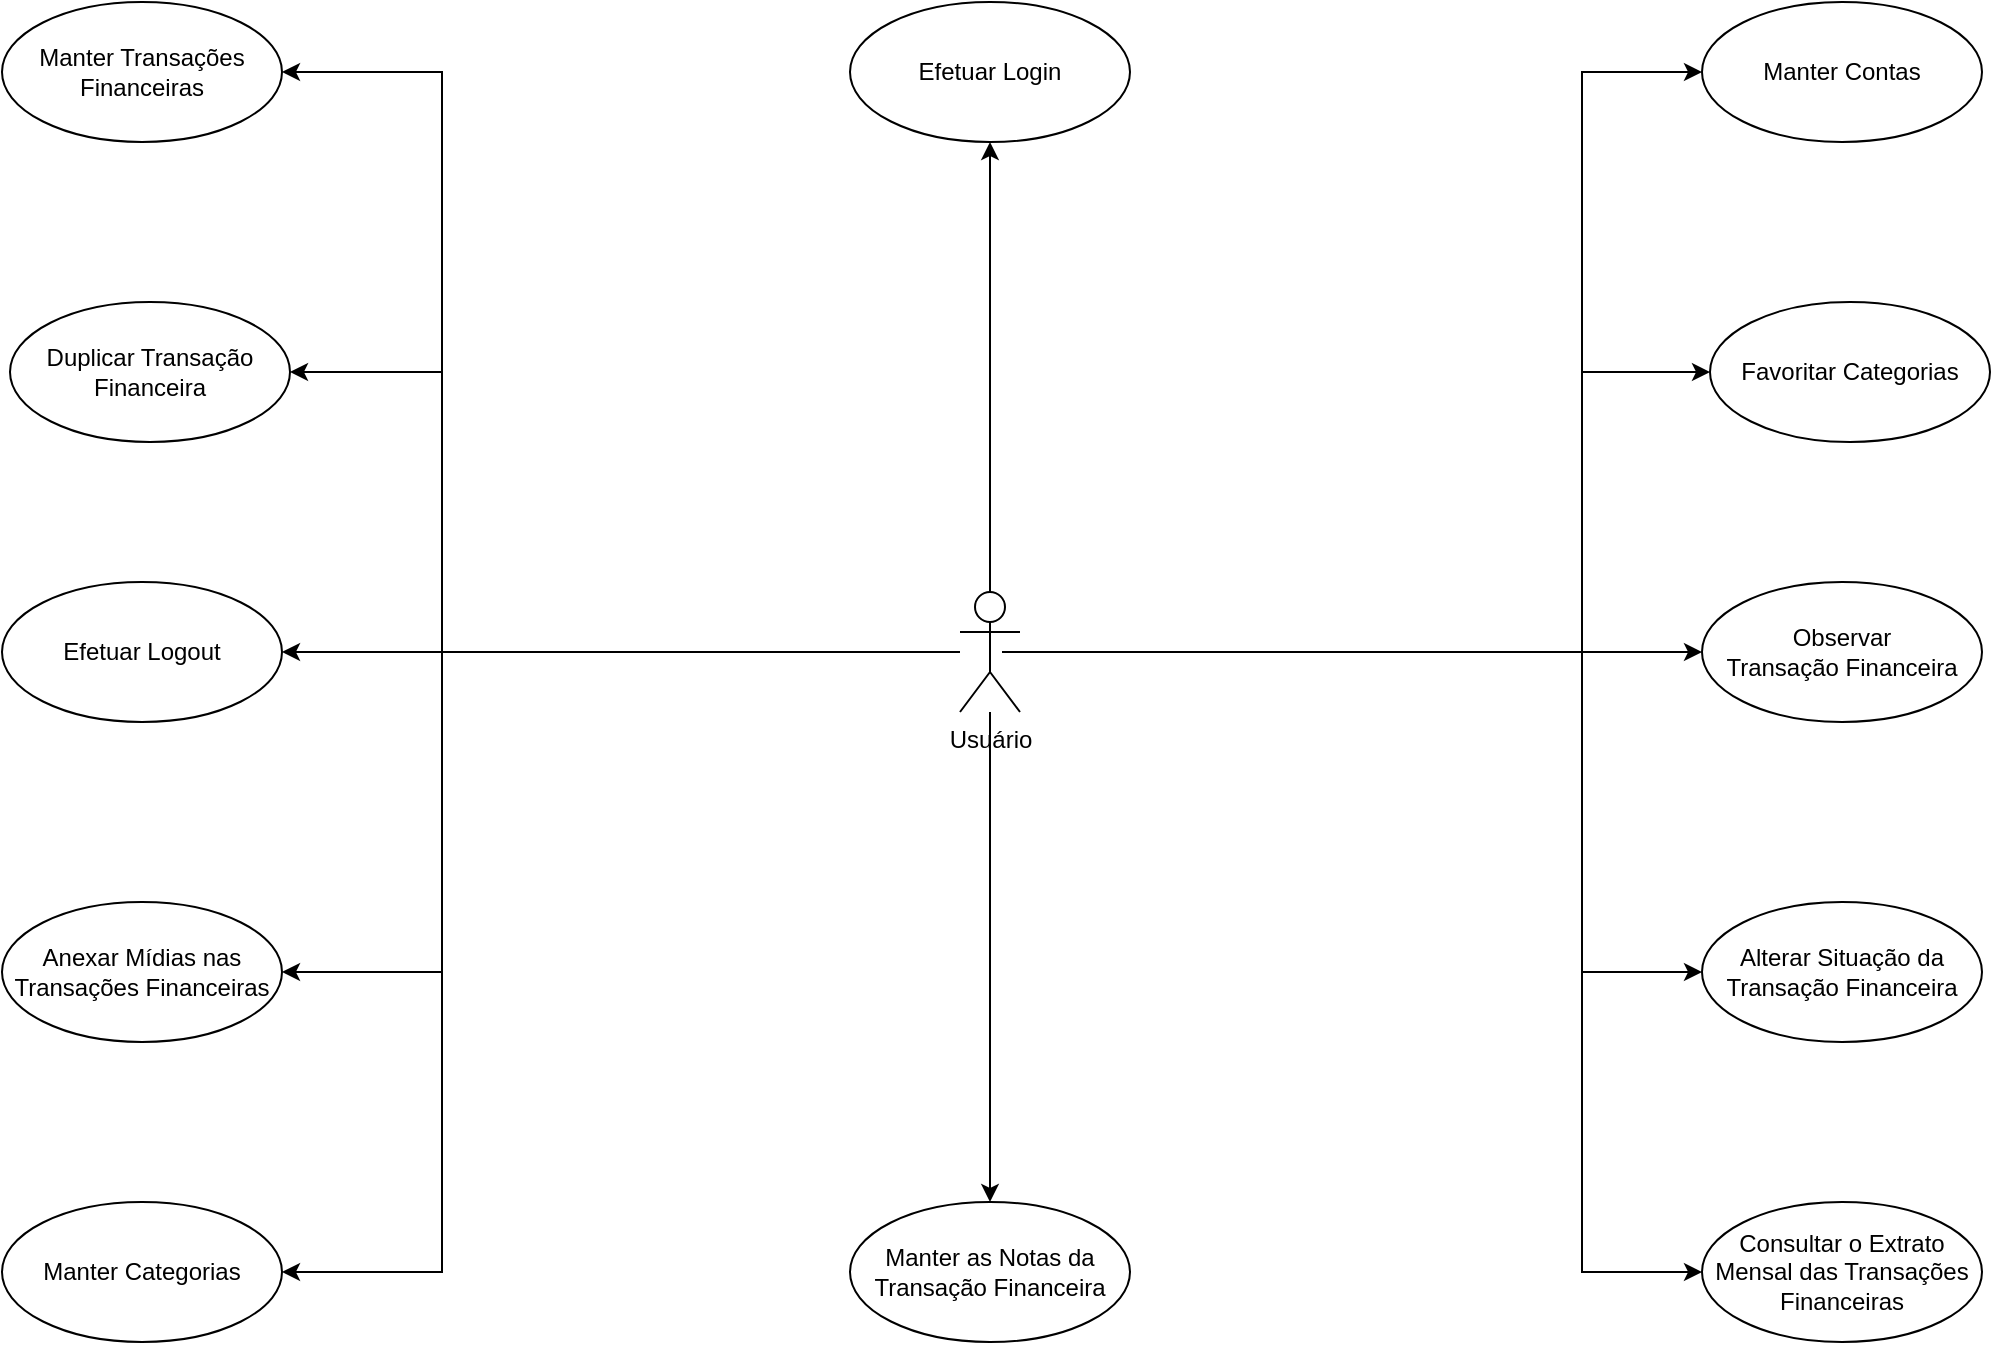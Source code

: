 <mxfile version="22.1.3" type="github">
  <diagram name="Página-1" id="0_DiLKsLMHJAqkCnHoMm">
    <mxGraphModel dx="2568" dy="994" grid="1" gridSize="10" guides="1" tooltips="1" connect="1" arrows="1" fold="1" page="1" pageScale="1" pageWidth="827" pageHeight="1169" math="0" shadow="0">
      <root>
        <mxCell id="0" />
        <mxCell id="1" parent="0" />
        <mxCell id="f0Jf9Pf7vCraimB9YkaR-4" style="edgeStyle=orthogonalEdgeStyle;rounded=0;orthogonalLoop=1;jettySize=auto;html=1;entryX=0.5;entryY=1;entryDx=0;entryDy=0;" parent="1" source="b8jXtvzzi0fBcoB_L3CN-16" target="b8jXtvzzi0fBcoB_L3CN-22" edge="1">
          <mxGeometry relative="1" as="geometry" />
        </mxCell>
        <mxCell id="f0Jf9Pf7vCraimB9YkaR-5" style="edgeStyle=orthogonalEdgeStyle;rounded=0;orthogonalLoop=1;jettySize=auto;html=1;" parent="1" source="b8jXtvzzi0fBcoB_L3CN-16" target="b8jXtvzzi0fBcoB_L3CN-27" edge="1">
          <mxGeometry relative="1" as="geometry" />
        </mxCell>
        <mxCell id="f0Jf9Pf7vCraimB9YkaR-6" style="edgeStyle=orthogonalEdgeStyle;rounded=0;orthogonalLoop=1;jettySize=auto;html=1;" parent="1" source="b8jXtvzzi0fBcoB_L3CN-16" target="b8jXtvzzi0fBcoB_L3CN-23" edge="1">
          <mxGeometry relative="1" as="geometry" />
        </mxCell>
        <mxCell id="f0Jf9Pf7vCraimB9YkaR-7" style="edgeStyle=orthogonalEdgeStyle;rounded=0;orthogonalLoop=1;jettySize=auto;html=1;" parent="1" source="b8jXtvzzi0fBcoB_L3CN-16" target="f0Jf9Pf7vCraimB9YkaR-2" edge="1">
          <mxGeometry relative="1" as="geometry" />
        </mxCell>
        <mxCell id="f0Jf9Pf7vCraimB9YkaR-8" style="edgeStyle=orthogonalEdgeStyle;rounded=0;orthogonalLoop=1;jettySize=auto;html=1;entryX=1;entryY=0.5;entryDx=0;entryDy=0;" parent="1" source="b8jXtvzzi0fBcoB_L3CN-16" target="b8jXtvzzi0fBcoB_L3CN-17" edge="1">
          <mxGeometry relative="1" as="geometry">
            <Array as="points">
              <mxPoint x="140" y="585" />
              <mxPoint x="140" y="895" />
            </Array>
          </mxGeometry>
        </mxCell>
        <mxCell id="f0Jf9Pf7vCraimB9YkaR-9" style="edgeStyle=orthogonalEdgeStyle;rounded=0;orthogonalLoop=1;jettySize=auto;html=1;entryX=1;entryY=0.5;entryDx=0;entryDy=0;" parent="1" source="b8jXtvzzi0fBcoB_L3CN-16" target="f0Jf9Pf7vCraimB9YkaR-3" edge="1">
          <mxGeometry relative="1" as="geometry">
            <Array as="points">
              <mxPoint x="140" y="585" />
              <mxPoint x="140" y="745" />
            </Array>
          </mxGeometry>
        </mxCell>
        <mxCell id="f0Jf9Pf7vCraimB9YkaR-10" style="edgeStyle=orthogonalEdgeStyle;rounded=0;orthogonalLoop=1;jettySize=auto;html=1;entryX=1;entryY=0.5;entryDx=0;entryDy=0;" parent="1" source="b8jXtvzzi0fBcoB_L3CN-16" target="f0Jf9Pf7vCraimB9YkaR-1" edge="1">
          <mxGeometry relative="1" as="geometry">
            <Array as="points">
              <mxPoint x="140" y="585" />
              <mxPoint x="140" y="445" />
            </Array>
          </mxGeometry>
        </mxCell>
        <mxCell id="f0Jf9Pf7vCraimB9YkaR-11" style="edgeStyle=orthogonalEdgeStyle;rounded=0;orthogonalLoop=1;jettySize=auto;html=1;entryX=1;entryY=0.5;entryDx=0;entryDy=0;" parent="1" source="b8jXtvzzi0fBcoB_L3CN-16" target="b8jXtvzzi0fBcoB_L3CN-18" edge="1">
          <mxGeometry relative="1" as="geometry">
            <Array as="points">
              <mxPoint x="140" y="585" />
              <mxPoint x="140" y="295" />
            </Array>
          </mxGeometry>
        </mxCell>
        <mxCell id="f0Jf9Pf7vCraimB9YkaR-12" style="edgeStyle=orthogonalEdgeStyle;rounded=0;orthogonalLoop=1;jettySize=auto;html=1;entryX=0;entryY=0.5;entryDx=0;entryDy=0;" parent="1" edge="1" target="b8jXtvzzi0fBcoB_L3CN-21">
          <mxGeometry relative="1" as="geometry">
            <mxPoint x="420" y="585" as="sourcePoint" />
            <mxPoint x="611.0" y="295" as="targetPoint" />
            <Array as="points">
              <mxPoint x="710" y="585" />
              <mxPoint x="710" y="295" />
            </Array>
          </mxGeometry>
        </mxCell>
        <mxCell id="f0Jf9Pf7vCraimB9YkaR-13" style="edgeStyle=orthogonalEdgeStyle;rounded=0;orthogonalLoop=1;jettySize=auto;html=1;" parent="1" edge="1" target="b8jXtvzzi0fBcoB_L3CN-24">
          <mxGeometry relative="1" as="geometry">
            <mxPoint x="425" y="585" as="sourcePoint" />
            <mxPoint x="620.0" y="445" as="targetPoint" />
            <Array as="points">
              <mxPoint x="710" y="585" />
              <mxPoint x="710" y="445" />
            </Array>
          </mxGeometry>
        </mxCell>
        <mxCell id="f0Jf9Pf7vCraimB9YkaR-14" style="edgeStyle=orthogonalEdgeStyle;rounded=0;orthogonalLoop=1;jettySize=auto;html=1;entryX=0;entryY=0.5;entryDx=0;entryDy=0;" parent="1" source="b8jXtvzzi0fBcoB_L3CN-16" target="b8jXtvzzi0fBcoB_L3CN-25" edge="1">
          <mxGeometry relative="1" as="geometry">
            <Array as="points">
              <mxPoint x="710" y="585" />
              <mxPoint x="710" y="745" />
            </Array>
          </mxGeometry>
        </mxCell>
        <mxCell id="f0Jf9Pf7vCraimB9YkaR-15" style="edgeStyle=orthogonalEdgeStyle;rounded=0;orthogonalLoop=1;jettySize=auto;html=1;entryX=0;entryY=0.5;entryDx=0;entryDy=0;" parent="1" source="b8jXtvzzi0fBcoB_L3CN-16" target="b8jXtvzzi0fBcoB_L3CN-26" edge="1">
          <mxGeometry relative="1" as="geometry">
            <Array as="points">
              <mxPoint x="710" y="585" />
              <mxPoint x="710" y="895" />
            </Array>
          </mxGeometry>
        </mxCell>
        <mxCell id="b8jXtvzzi0fBcoB_L3CN-16" value="Usuário" style="shape=umlActor;verticalLabelPosition=bottom;verticalAlign=top;html=1;outlineConnect=0;" parent="1" vertex="1">
          <mxGeometry x="399" y="555" width="30" height="60" as="geometry" />
        </mxCell>
        <mxCell id="b8jXtvzzi0fBcoB_L3CN-17" value="Manter Categorias" style="ellipse;whiteSpace=wrap;html=1;" parent="1" vertex="1">
          <mxGeometry x="-80" y="860" width="140" height="70" as="geometry" />
        </mxCell>
        <mxCell id="b8jXtvzzi0fBcoB_L3CN-18" value="Manter Transações Financeiras" style="ellipse;whiteSpace=wrap;html=1;" parent="1" vertex="1">
          <mxGeometry x="-80" y="260" width="140" height="70" as="geometry" />
        </mxCell>
        <mxCell id="b8jXtvzzi0fBcoB_L3CN-21" value="Manter Contas" style="ellipse;whiteSpace=wrap;html=1;" parent="1" vertex="1">
          <mxGeometry x="770" y="260" width="140" height="70" as="geometry" />
        </mxCell>
        <mxCell id="b8jXtvzzi0fBcoB_L3CN-22" value="Efetuar Login" style="ellipse;whiteSpace=wrap;html=1;" parent="1" vertex="1">
          <mxGeometry x="344" y="260" width="140" height="70" as="geometry" />
        </mxCell>
        <mxCell id="b8jXtvzzi0fBcoB_L3CN-23" value="Efetuar Logout" style="ellipse;whiteSpace=wrap;html=1;" parent="1" vertex="1">
          <mxGeometry x="-80" y="550" width="140" height="70" as="geometry" />
        </mxCell>
        <mxCell id="b8jXtvzzi0fBcoB_L3CN-24" value="Favoritar Categorias" style="ellipse;whiteSpace=wrap;html=1;" parent="1" vertex="1">
          <mxGeometry x="774" y="410" width="140" height="70" as="geometry" />
        </mxCell>
        <mxCell id="b8jXtvzzi0fBcoB_L3CN-25" value="Alterar Situação da Transação Financeira" style="ellipse;whiteSpace=wrap;html=1;" parent="1" vertex="1">
          <mxGeometry x="770" y="710" width="140" height="70" as="geometry" />
        </mxCell>
        <mxCell id="b8jXtvzzi0fBcoB_L3CN-26" value="Consultar o Extrato Mensal das Transações Financeiras" style="ellipse;whiteSpace=wrap;html=1;" parent="1" vertex="1">
          <mxGeometry x="770" y="860" width="140" height="70" as="geometry" />
        </mxCell>
        <mxCell id="b8jXtvzzi0fBcoB_L3CN-27" value="Observar Transação&amp;nbsp;Financeira" style="ellipse;whiteSpace=wrap;html=1;" parent="1" vertex="1">
          <mxGeometry x="770" y="550" width="140" height="70" as="geometry" />
        </mxCell>
        <mxCell id="f0Jf9Pf7vCraimB9YkaR-1" value="Duplicar Transação Financeira" style="ellipse;whiteSpace=wrap;html=1;" parent="1" vertex="1">
          <mxGeometry x="-76" y="410" width="140" height="70" as="geometry" />
        </mxCell>
        <mxCell id="f0Jf9Pf7vCraimB9YkaR-2" value="Manter as Notas da Transação Financeira" style="ellipse;whiteSpace=wrap;html=1;" parent="1" vertex="1">
          <mxGeometry x="344" y="860" width="140" height="70" as="geometry" />
        </mxCell>
        <mxCell id="f0Jf9Pf7vCraimB9YkaR-3" value="Anexar Mídias nas Transações Financeiras" style="ellipse;whiteSpace=wrap;html=1;" parent="1" vertex="1">
          <mxGeometry x="-80" y="710" width="140" height="70" as="geometry" />
        </mxCell>
      </root>
    </mxGraphModel>
  </diagram>
</mxfile>
